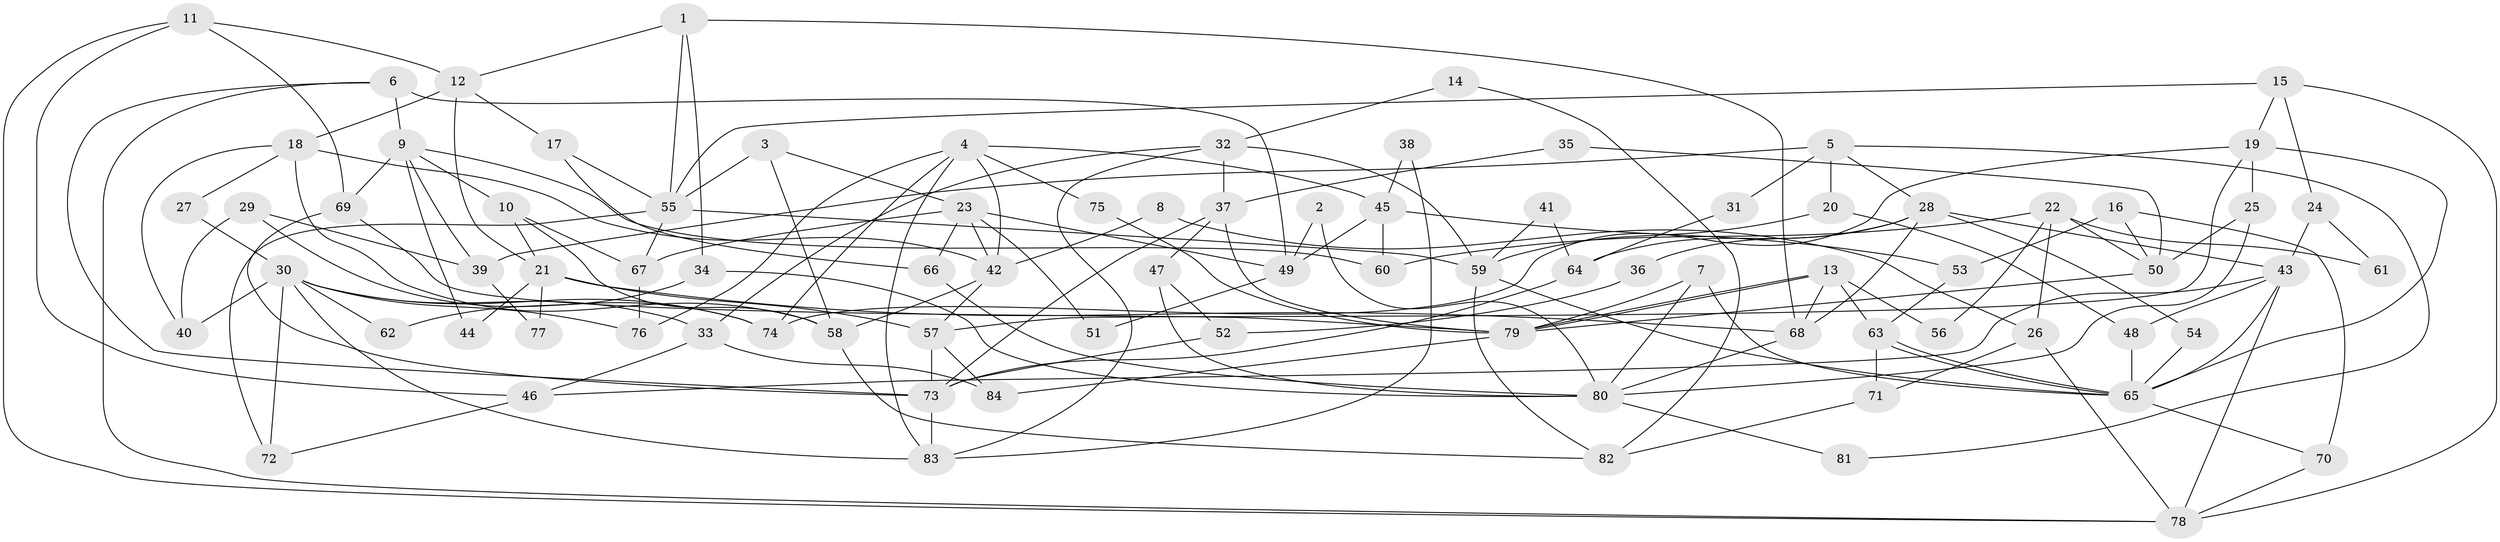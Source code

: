 // coarse degree distribution, {4: 0.1896551724137931, 6: 0.10344827586206896, 8: 0.15517241379310345, 7: 0.05172413793103448, 5: 0.1724137931034483, 2: 0.1724137931034483, 3: 0.15517241379310345}
// Generated by graph-tools (version 1.1) at 2025/37/03/04/25 23:37:03]
// undirected, 84 vertices, 168 edges
graph export_dot {
  node [color=gray90,style=filled];
  1;
  2;
  3;
  4;
  5;
  6;
  7;
  8;
  9;
  10;
  11;
  12;
  13;
  14;
  15;
  16;
  17;
  18;
  19;
  20;
  21;
  22;
  23;
  24;
  25;
  26;
  27;
  28;
  29;
  30;
  31;
  32;
  33;
  34;
  35;
  36;
  37;
  38;
  39;
  40;
  41;
  42;
  43;
  44;
  45;
  46;
  47;
  48;
  49;
  50;
  51;
  52;
  53;
  54;
  55;
  56;
  57;
  58;
  59;
  60;
  61;
  62;
  63;
  64;
  65;
  66;
  67;
  68;
  69;
  70;
  71;
  72;
  73;
  74;
  75;
  76;
  77;
  78;
  79;
  80;
  81;
  82;
  83;
  84;
  1 -- 12;
  1 -- 68;
  1 -- 34;
  1 -- 55;
  2 -- 80;
  2 -- 49;
  3 -- 58;
  3 -- 55;
  3 -- 23;
  4 -- 76;
  4 -- 45;
  4 -- 42;
  4 -- 74;
  4 -- 75;
  4 -- 83;
  5 -- 20;
  5 -- 28;
  5 -- 31;
  5 -- 39;
  5 -- 81;
  6 -- 9;
  6 -- 73;
  6 -- 49;
  6 -- 78;
  7 -- 79;
  7 -- 65;
  7 -- 80;
  8 -- 42;
  8 -- 26;
  9 -- 10;
  9 -- 39;
  9 -- 44;
  9 -- 60;
  9 -- 69;
  10 -- 58;
  10 -- 67;
  10 -- 21;
  11 -- 12;
  11 -- 78;
  11 -- 46;
  11 -- 69;
  12 -- 21;
  12 -- 17;
  12 -- 18;
  13 -- 79;
  13 -- 79;
  13 -- 68;
  13 -- 56;
  13 -- 63;
  14 -- 82;
  14 -- 32;
  15 -- 55;
  15 -- 19;
  15 -- 24;
  15 -- 78;
  16 -- 70;
  16 -- 50;
  16 -- 53;
  17 -- 55;
  17 -- 66;
  18 -- 42;
  18 -- 27;
  18 -- 40;
  18 -- 58;
  19 -- 74;
  19 -- 65;
  19 -- 25;
  19 -- 57;
  20 -- 48;
  20 -- 59;
  21 -- 57;
  21 -- 44;
  21 -- 68;
  21 -- 77;
  22 -- 26;
  22 -- 60;
  22 -- 50;
  22 -- 56;
  22 -- 61;
  23 -- 42;
  23 -- 49;
  23 -- 51;
  23 -- 66;
  23 -- 67;
  24 -- 43;
  24 -- 61;
  25 -- 50;
  25 -- 80;
  26 -- 71;
  26 -- 78;
  27 -- 30;
  28 -- 43;
  28 -- 68;
  28 -- 36;
  28 -- 54;
  28 -- 64;
  29 -- 74;
  29 -- 40;
  29 -- 39;
  30 -- 33;
  30 -- 83;
  30 -- 40;
  30 -- 62;
  30 -- 72;
  30 -- 74;
  30 -- 76;
  31 -- 64;
  32 -- 37;
  32 -- 59;
  32 -- 33;
  32 -- 83;
  33 -- 84;
  33 -- 46;
  34 -- 80;
  34 -- 62;
  35 -- 50;
  35 -- 37;
  36 -- 52;
  37 -- 73;
  37 -- 79;
  37 -- 47;
  38 -- 83;
  38 -- 45;
  39 -- 77;
  41 -- 64;
  41 -- 59;
  42 -- 57;
  42 -- 58;
  43 -- 78;
  43 -- 46;
  43 -- 48;
  43 -- 65;
  45 -- 49;
  45 -- 53;
  45 -- 60;
  46 -- 72;
  47 -- 80;
  47 -- 52;
  48 -- 65;
  49 -- 51;
  50 -- 79;
  52 -- 73;
  53 -- 63;
  54 -- 65;
  55 -- 72;
  55 -- 59;
  55 -- 67;
  57 -- 73;
  57 -- 84;
  58 -- 82;
  59 -- 65;
  59 -- 82;
  63 -- 65;
  63 -- 65;
  63 -- 71;
  64 -- 73;
  65 -- 70;
  66 -- 80;
  67 -- 76;
  68 -- 80;
  69 -- 73;
  69 -- 79;
  70 -- 78;
  71 -- 82;
  73 -- 83;
  75 -- 79;
  79 -- 84;
  80 -- 81;
}
